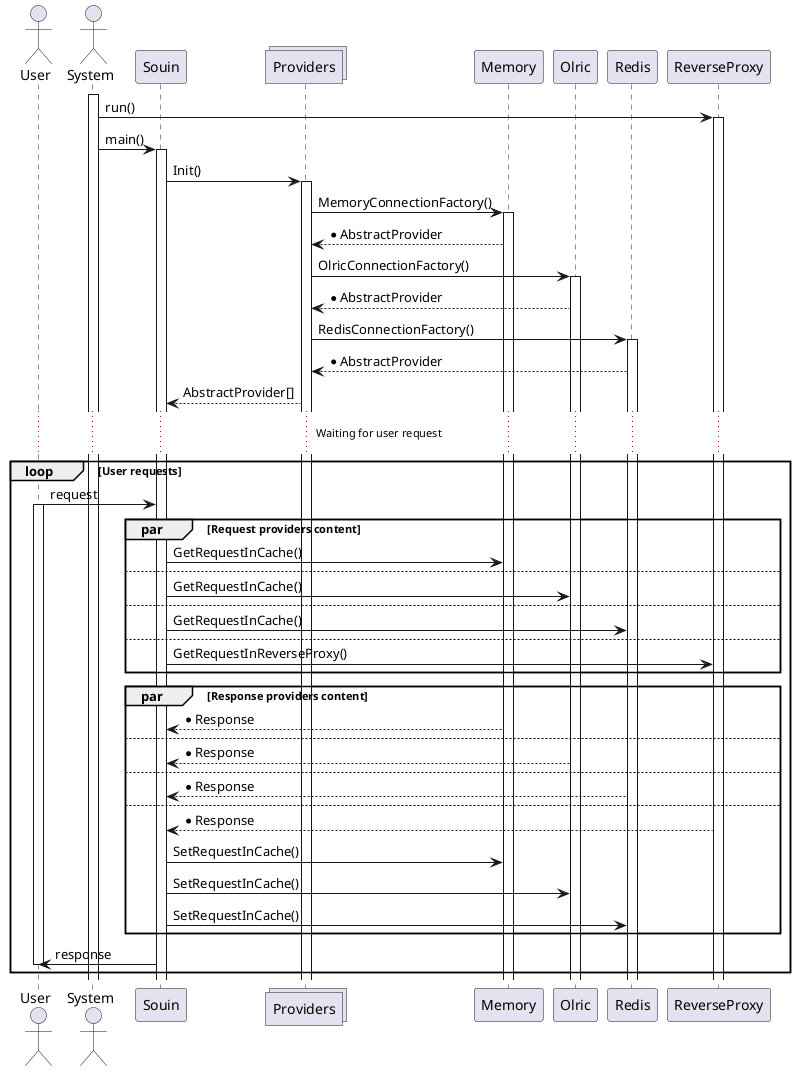 @startuml
actor User
actor System
activate System
participant Souin
collections Providers
participant Memory
participant Olric
participant Redis
participant ReverseProxy
System -> ReverseProxy ++ : run()
System -> Souin ++ : main()
Souin -> Providers : Init()
activate Providers
Providers -> Memory ++ : MemoryConnectionFactory()
Providers <-- Memory : *AbstractProvider
Providers -> Olric ++ : OlricConnectionFactory()
Providers <-- Olric : *AbstractProvider
Providers -> Redis ++ : RedisConnectionFactory()
Providers <-- Redis : *AbstractProvider
Souin <-- Providers : AbstractProvider[]
... Waiting for user request ...
loop User requests
  User -> Souin : request
  activate User
  par Request providers content
    Souin -> Memory: GetRequestInCache()
  else
    Souin -> Olric: GetRequestInCache()
  else
    Souin -> Redis: GetRequestInCache()
  else
    Souin -> ReverseProxy: GetRequestInReverseProxy()
  end
  par Response providers content
    Souin <-- Memory: *Response
  else
    Souin <-- Olric: *Response
  else
    Souin <-- Redis: *Response
  else
    Souin <-- ReverseProxy: *Response
    Souin -> Memory: SetRequestInCache()
    Souin -> Olric: SetRequestInCache()
    Souin -> Redis: SetRequestInCache()
  end
Souin -> User : response
deactivate User
end
@enduml

